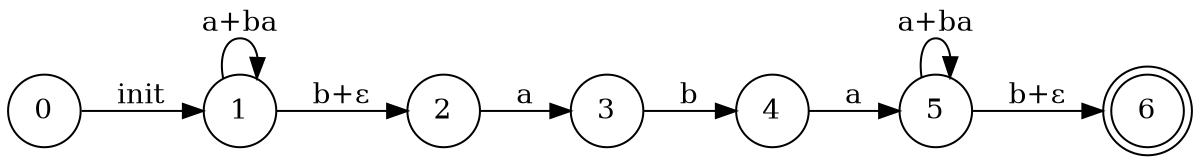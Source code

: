 digraph 1 {
	rankdir=LR;
	size="8,5"
	node[shape=doublecircle]; 6;
	node[shape=circle];

        0->1[label="init"];
        
        1->1[label="a+ba"];
        1->2[label=<b+&epsilon;>];
        2->3[label="a"];
        3->4[label="b"]
        4->5[label="a"];
        5->5[label="a+ba"];
        5->6[label=<b+&epsilon;>];
}

digraph 2 {
	rankdir=LR;
	size="8,5"
	node[shape=doublecircle]; 6;
	node[shape=circle];

        0->1[label="init"];
        
        1->1[label="a+ba"];
        1->2[label=<b+&epsilon;>];
        2->5[label="aba"];
        5->5[label="a+ba"];
        5->6[label=<b+&epsilon;>];
}

digraph 3 {
	rankdir=LR;
	size="8,5"
	node[shape=doublecircle]; 6;
	node[shape=circle];

        0->1[label="init"];
        
        1->1[label="a+ba"];
        1->2[label=<b+&epsilon;>];
        2->6[label=<aba(a+ba)<sup>*</sup>(b+&epsilon;)>];
}

digraph 4 {
	rankdir=LR;
	size="8,5"
	node[shape=doublecircle]; 6;
	node[shape=circle];

        0->2[label=<(a+ba)<sup>*</sup>(b+&epsilon;)>];
        2->6[label=<aba(a+ba)<sup>*</sup>(b+&epsilon;)>];
}

digraph 5 {
	rankdir=LR;
	size="8,5"
	node[shape=doublecircle]; 6;
	node[shape=circle];

        0->6[label=<(a+ba)<sup>*</sup>(b+&epsilon;)aba(a+ba)<sup>*</sup>(b+&epsilon;)>];
}
